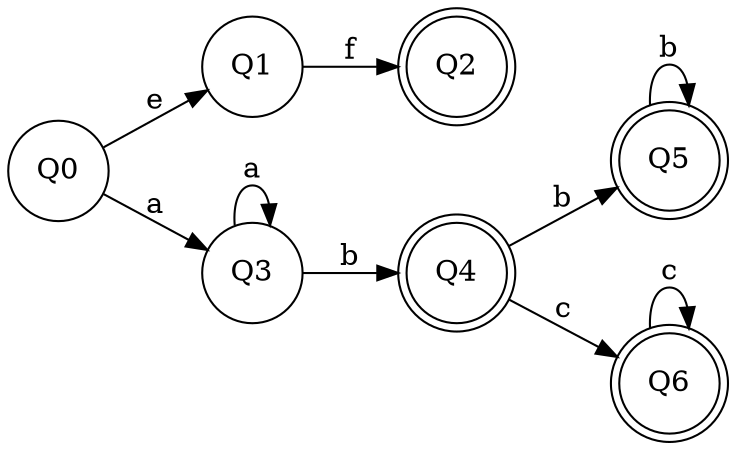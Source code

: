 digraph Comp_HW1 {
	rankdir=LR;
	initialstate=Q0;
	node [shape = doublecircle]; Q2 Q4 Q5 Q6;
	node [shape = circle];
	Q0 -> Q1 [ label = e ];
	Q0 -> Q3 [ label = a ];
	Q1 -> Q2 [ label = f ];
	Q3 -> Q3 [ label = a ];
	Q3 -> Q4 [ label = b ];
	Q4 -> Q5 [ label = b ];
	Q4 -> Q6 [ label = c ];
	Q5 -> Q5 [ label = b ];
	Q6 -> Q6 [ label = c ];
}
